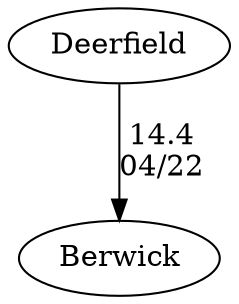 digraph boys4eightsBerwick {Deerfield [URL="boys4eightsBerwickDeerfield.html"];Berwick [URL="boys4eightsBerwickBerwick.html"];Deerfield -> Berwick[label="14.4
04/22", weight="86", tooltip="NEIRA Boys Eights,Brunswick vs. Deerfield			
Distance: 1275m Conditions: All races were against an incoming tide. Stong crosswind created significant chop, especially in the final 500m. Comments: Thank you to Deerfield for rescheduling and making the trip.
None", URL="http://www.row2k.com/results/resultspage.cfm?UID=CFD71A29710AA7EC335757AC9E330BF1&cat=1", random="random"]}